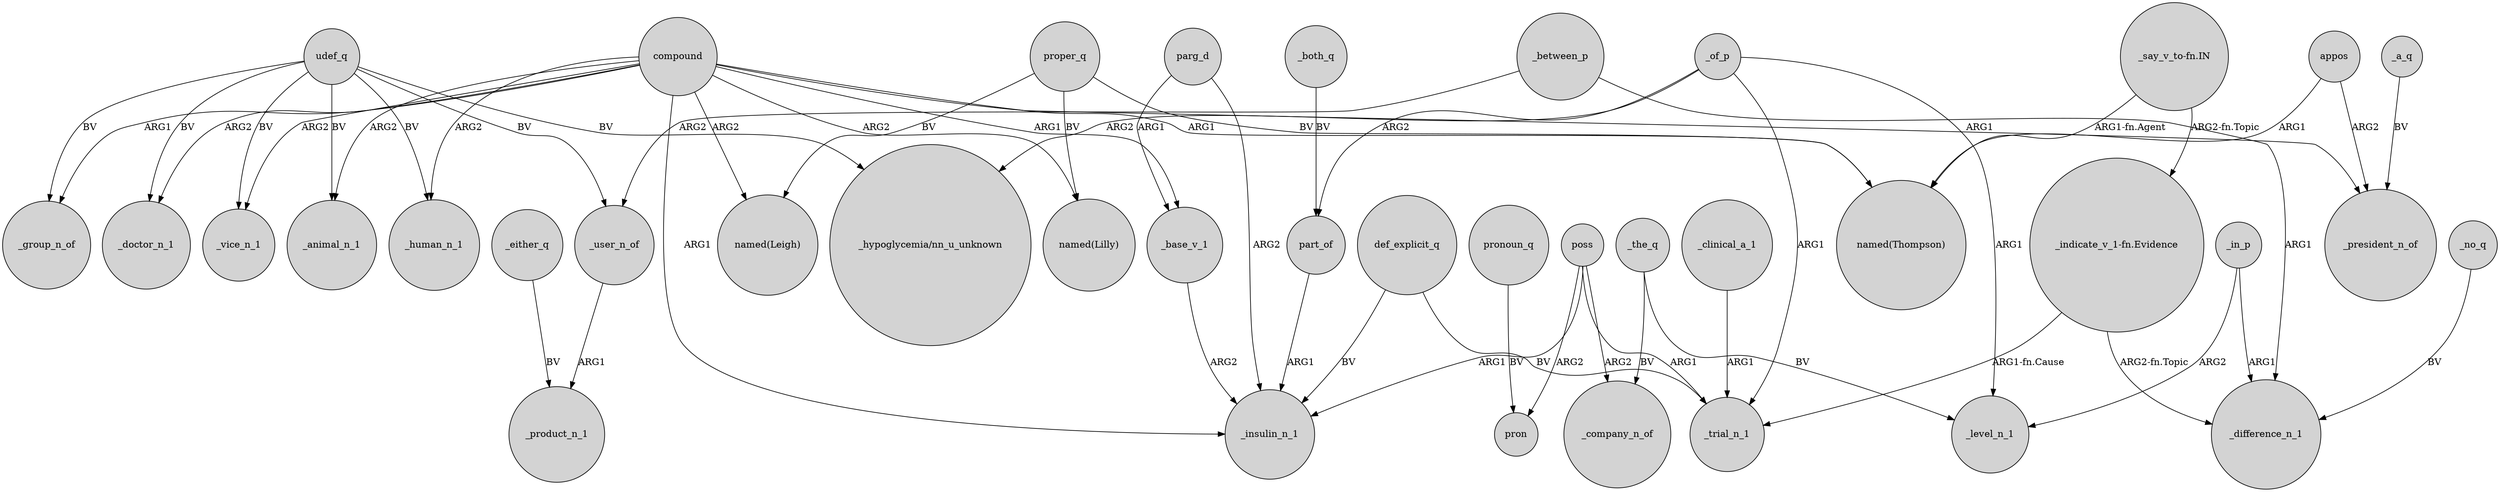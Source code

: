 digraph {
	node [shape=circle style=filled]
	compound -> _vice_n_1 [label=ARG2]
	compound -> _doctor_n_1 [label=ARG2]
	poss -> pron [label=ARG2]
	_between_p -> _user_n_of [label=ARG2]
	proper_q -> "named(Thompson)" [label=BV]
	_of_p -> _trial_n_1 [label=ARG1]
	"_indicate_v_1-fn.Evidence" -> _trial_n_1 [label="ARG1-fn.Cause"]
	compound -> "named(Leigh)" [label=ARG2]
	_either_q -> _product_n_1 [label=BV]
	_of_p -> "_hypoglycemia/nn_u_unknown" [label=ARG2]
	"_indicate_v_1-fn.Evidence" -> _difference_n_1 [label="ARG2-fn.Topic"]
	compound -> _insulin_n_1 [label=ARG1]
	parg_d -> _insulin_n_1 [label=ARG2]
	udef_q -> "_hypoglycemia/nn_u_unknown" [label=BV]
	_the_q -> _level_n_1 [label=BV]
	udef_q -> _doctor_n_1 [label=BV]
	udef_q -> _user_n_of [label=BV]
	udef_q -> _vice_n_1 [label=BV]
	_both_q -> part_of [label=BV]
	udef_q -> _human_n_1 [label=BV]
	_the_q -> _company_n_of [label=BV]
	_no_q -> _difference_n_1 [label=BV]
	_of_p -> part_of [label=ARG2]
	appos -> _president_n_of [label=ARG2]
	pronoun_q -> pron [label=BV]
	compound -> "named(Thompson)" [label=ARG1]
	_base_v_1 -> _insulin_n_1 [label=ARG2]
	udef_q -> _animal_n_1 [label=BV]
	compound -> _base_v_1 [label=ARG1]
	compound -> _president_n_of [label=ARG1]
	proper_q -> "named(Lilly)" [label=BV]
	poss -> _insulin_n_1 [label=ARG1]
	compound -> _animal_n_1 [label=ARG2]
	proper_q -> "named(Leigh)" [label=BV]
	_in_p -> _difference_n_1 [label=ARG1]
	def_explicit_q -> _insulin_n_1 [label=BV]
	"_say_v_to-fn.IN" -> "_indicate_v_1-fn.Evidence" [label="ARG2-fn.Topic"]
	part_of -> _insulin_n_1 [label=ARG1]
	_of_p -> _level_n_1 [label=ARG1]
	_a_q -> _president_n_of [label=BV]
	def_explicit_q -> _trial_n_1 [label=BV]
	_user_n_of -> _product_n_1 [label=ARG1]
	appos -> "named(Thompson)" [label=ARG1]
	parg_d -> _base_v_1 [label=ARG1]
	poss -> _company_n_of [label=ARG2]
	_between_p -> _difference_n_1 [label=ARG1]
	compound -> "named(Lilly)" [label=ARG2]
	"_say_v_to-fn.IN" -> "named(Thompson)" [label="ARG1-fn.Agent"]
	compound -> _human_n_1 [label=ARG2]
	_in_p -> _level_n_1 [label=ARG2]
	udef_q -> _group_n_of [label=BV]
	compound -> _group_n_of [label=ARG1]
	_clinical_a_1 -> _trial_n_1 [label=ARG1]
	poss -> _trial_n_1 [label=ARG1]
}
